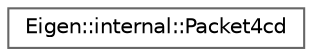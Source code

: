 digraph "Graphical Class Hierarchy"
{
 // LATEX_PDF_SIZE
  bgcolor="transparent";
  edge [fontname=Helvetica,fontsize=10,labelfontname=Helvetica,labelfontsize=10];
  node [fontname=Helvetica,fontsize=10,shape=box,height=0.2,width=0.4];
  rankdir="LR";
  Node0 [id="Node000000",label="Eigen::internal::Packet4cd",height=0.2,width=0.4,color="grey40", fillcolor="white", style="filled",URL="$structEigen_1_1internal_1_1Packet4cd.html",tooltip=" "];
}
